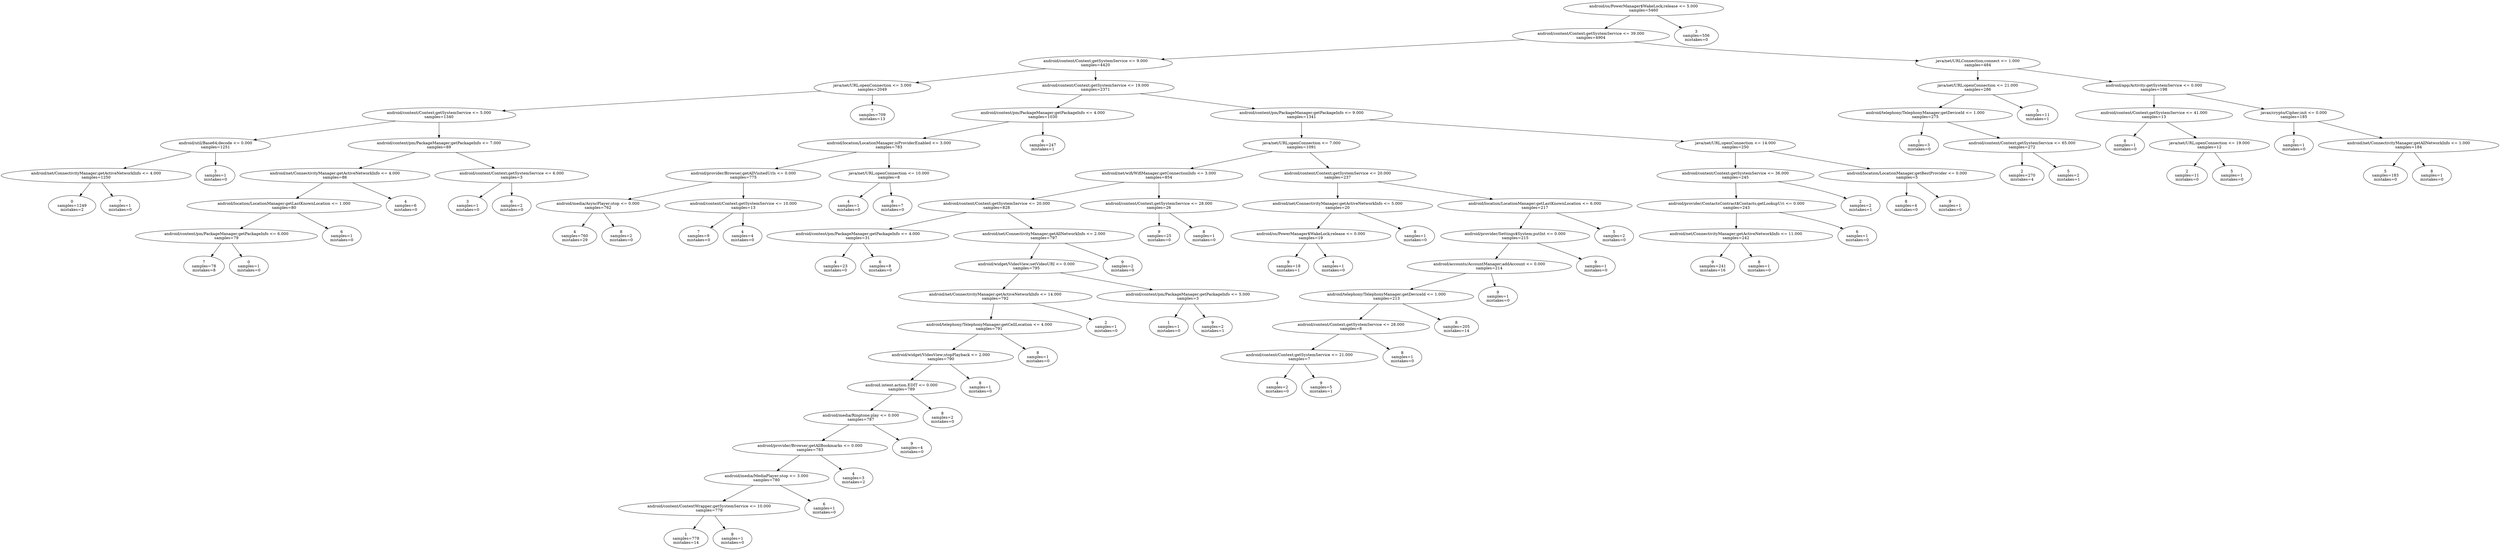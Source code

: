 digraph ClusteringTree {
n_0 [label="android/os/PowerManager$WakeLock;release <= 5.000
samples=\5460"];
n_1 [label="android/content/Context;getSystemService <= 39.000
samples=\4904"];
n_2 [label="3
samples=\556
mistakes=\0"];
n_3 [label="android/content/Context;getSystemService <= 9.000
samples=\4420"];
n_4 [label="java/net/URLConnection;connect <= 1.000
samples=\484"];
n_5 [label="java/net/URL;openConnection <= 3.000
samples=\2049"];
n_6 [label="android/content/Context;getSystemService <= 19.000
samples=\2371"];
n_7 [label="java/net/URL;openConnection <= 21.000
samples=\286"];
n_8 [label="android/app/Activity;getSystemService <= 0.000
samples=\198"];
n_9 [label="android/content/Context;getSystemService <= 5.000
samples=\1340"];
n_10 [label="7
samples=\709
mistakes=\13"];
n_11 [label="android/content/pm/PackageManager;getPackageInfo <= 4.000
samples=\1030"];
n_12 [label="android/content/pm/PackageManager;getPackageInfo <= 9.000
samples=\1341"];
n_13 [label="android/telephony/TelephonyManager;getDeviceId <= 1.000
samples=\275"];
n_14 [label="5
samples=\11
mistakes=\1"];
n_15 [label="android/content/Context;getSystemService <= 41.000
samples=\13"];
n_16 [label="javax/crypto/Cipher;init <= 0.000
samples=\185"];
n_17 [label="android/util/Base64;decode <= 0.000
samples=\1251"];
n_18 [label="android/content/pm/PackageManager;getPackageInfo <= 7.000
samples=\89"];
n_19 [label="android/location/LocationManager;isProviderEnabled <= 3.000
samples=\783"];
n_20 [label="6
samples=\247
mistakes=\1"];
n_21 [label="java/net/URL;openConnection <= 7.000
samples=\1091"];
n_22 [label="java/net/URL;openConnection <= 14.000
samples=\250"];
n_23 [label="1
samples=\3
mistakes=\0"];
n_24 [label="android/content/Context;getSystemService <= 65.000
samples=\272"];
n_25 [label="8
samples=\1
mistakes=\0"];
n_26 [label="java/net/URL;openConnection <= 19.000
samples=\12"];
n_27 [label="2
samples=\1
mistakes=\0"];
n_28 [label="android/net/ConnectivityManager;getAllNetworkInfo <= 1.000
samples=\184"];
n_29 [label="android/net/ConnectivityManager;getActiveNetworkInfo <= 4.000
samples=\1250"];
n_30 [label="3
samples=\1
mistakes=\0"];
n_31 [label="android/net/ConnectivityManager;getActiveNetworkInfo <= 4.000
samples=\86"];
n_32 [label="android/content/Context;getSystemService <= 6.000
samples=\3"];
n_33 [label="android/provider/Browser;getAllVisitedUrls <= 0.000
samples=\775"];
n_34 [label="java/net/URL;openConnection <= 10.000
samples=\8"];
n_35 [label="android/net/wifi/WifiManager;getConnectionInfo <= 3.000
samples=\854"];
n_36 [label="android/content/Context;getSystemService <= 20.000
samples=\237"];
n_37 [label="android/content/Context;getSystemService <= 36.000
samples=\245"];
n_38 [label="android/location/LocationManager;getBestProvider <= 0.000
samples=\5"];
n_39 [label="2
samples=\270
mistakes=\4"];
n_40 [label="5
samples=\2
mistakes=\1"];
n_41 [label="2
samples=\11
mistakes=\0"];
n_42 [label="5
samples=\1
mistakes=\0"];
n_43 [label="5
samples=\183
mistakes=\0"];
n_44 [label="8
samples=\1
mistakes=\0"];
n_45 [label="0
samples=\1249
mistakes=\2"];
n_46 [label="7
samples=\1
mistakes=\0"];
n_47 [label="android/location/LocationManager;getLastKnownLocation <= 1.000
samples=\80"];
n_48 [label="4
samples=\6
mistakes=\0"];
n_49 [label="3
samples=\1
mistakes=\0"];
n_50 [label="6
samples=\2
mistakes=\0"];
n_51 [label="android/media/AsyncPlayer;stop <= 0.000
samples=\762"];
n_52 [label="android/content/Context;getSystemService <= 10.000
samples=\13"];
n_53 [label="4
samples=\1
mistakes=\0"];
n_54 [label="8
samples=\7
mistakes=\0"];
n_55 [label="android/content/Context;getSystemService <= 20.000
samples=\828"];
n_56 [label="android/content/Context;getSystemService <= 28.000
samples=\26"];
n_57 [label="android/net/ConnectivityManager;getActiveNetworkInfo <= 5.000
samples=\20"];
n_58 [label="android/location/LocationManager;getLastKnownLocation <= 6.000
samples=\217"];
n_59 [label="android/provider/ContactsContract$Contacts;getLookupUri <= 0.000
samples=\243"];
n_60 [label="2
samples=\2
mistakes=\1"];
n_61 [label="8
samples=\4
mistakes=\0"];
n_62 [label="9
samples=\1
mistakes=\0"];
n_63 [label="android/content/pm/PackageManager;getPackageInfo <= 6.000
samples=\79"];
n_64 [label="6
samples=\1
mistakes=\0"];
n_65 [label="4
samples=\760
mistakes=\29"];
n_66 [label="8
samples=\2
mistakes=\0"];
n_67 [label="7
samples=\9
mistakes=\0"];
n_68 [label="4
samples=\4
mistakes=\0"];
n_69 [label="android/content/pm/PackageManager;getPackageInfo <= 4.000
samples=\31"];
n_70 [label="android/net/ConnectivityManager;getAllNetworkInfo <= 2.000
samples=\797"];
n_71 [label="9
samples=\25
mistakes=\0"];
n_72 [label="8
samples=\1
mistakes=\0"];
n_73 [label="android/os/PowerManager$WakeLock;release <= 0.000
samples=\19"];
n_74 [label="8
samples=\1
mistakes=\0"];
n_75 [label="android/provider/Settings$System;putInt <= 0.000
samples=\215"];
n_76 [label="5
samples=\2
mistakes=\0"];
n_77 [label="android/net/ConnectivityManager;getActiveNetworkInfo <= 11.000
samples=\242"];
n_78 [label="6
samples=\1
mistakes=\0"];
n_79 [label="7
samples=\78
mistakes=\8"];
n_80 [label="0
samples=\1
mistakes=\0"];
n_81 [label="4
samples=\23
mistakes=\0"];
n_82 [label="6
samples=\8
mistakes=\0"];
n_83 [label="android/widget/VideoView;setVideoURI <= 0.000
samples=\795"];
n_84 [label="9
samples=\2
mistakes=\0"];
n_85 [label="9
samples=\18
mistakes=\1"];
n_86 [label="4
samples=\1
mistakes=\0"];
n_87 [label="android/accounts/AccountManager;addAccount <= 0.000
samples=\214"];
n_88 [label="9
samples=\1
mistakes=\0"];
n_89 [label="9
samples=\241
mistakes=\16"];
n_90 [label="8
samples=\1
mistakes=\0"];
n_91 [label="android/net/ConnectivityManager;getActiveNetworkInfo <= 14.000
samples=\792"];
n_92 [label="android/content/pm/PackageManager;getPackageInfo <= 5.000
samples=\3"];
n_93 [label="android/telephony/TelephonyManager;getDeviceId <= 1.000
samples=\213"];
n_94 [label="9
samples=\1
mistakes=\0"];
n_95 [label="android/telephony/TelephonyManager;getCellLocation <= 4.000
samples=\791"];
n_96 [label="2
samples=\1
mistakes=\0"];
n_97 [label="1
samples=\1
mistakes=\0"];
n_98 [label="9
samples=\2
mistakes=\1"];
n_99 [label="android/content/Context;getSystemService <= 28.000
samples=\8"];
n_100 [label="8
samples=\205
mistakes=\14"];
n_101 [label="android/widget/VideoView;stopPlayback <= 2.000
samples=\790"];
n_102 [label="8
samples=\1
mistakes=\0"];
n_103 [label="android/content/Context;getSystemService <= 21.000
samples=\7"];
n_104 [label="8
samples=\1
mistakes=\0"];
n_105 [label="android.intent.action.EDIT <= 0.000
samples=\789"];
n_106 [label="8
samples=\1
mistakes=\0"];
n_107 [label="4
samples=\2
mistakes=\0"];
n_108 [label="9
samples=\5
mistakes=\1"];
n_109 [label="android/media/Ringtone;play <= 0.000
samples=\787"];
n_110 [label="8
samples=\2
mistakes=\0"];
n_111 [label="android/provider/Browser;getAllBookmarks <= 0.000
samples=\783"];
n_112 [label="9
samples=\4
mistakes=\0"];
n_113 [label="android/media/MediaPlayer;stop <= 3.000
samples=\780"];
n_114 [label="4
samples=\3
mistakes=\2"];
n_115 [label="android/content/ContextWrapper;getSystemService <= 10.000
samples=\779"];
n_116 [label="6
samples=\1
mistakes=\0"];
n_117 [label="1
samples=\778
mistakes=\14"];
n_118 [label="9
samples=\1
mistakes=\0"];
n_0 -> n_1;
n_0 -> n_2;
n_1 -> n_3;
n_1 -> n_4;
n_3 -> n_5;
n_3 -> n_6;
n_4 -> n_7;
n_4 -> n_8;
n_5 -> n_9;
n_5 -> n_10;
n_6 -> n_11;
n_6 -> n_12;
n_7 -> n_13;
n_7 -> n_14;
n_8 -> n_15;
n_8 -> n_16;
n_9 -> n_17;
n_9 -> n_18;
n_11 -> n_19;
n_11 -> n_20;
n_12 -> n_21;
n_12 -> n_22;
n_13 -> n_23;
n_13 -> n_24;
n_15 -> n_25;
n_15 -> n_26;
n_16 -> n_27;
n_16 -> n_28;
n_17 -> n_29;
n_17 -> n_30;
n_18 -> n_31;
n_18 -> n_32;
n_19 -> n_33;
n_19 -> n_34;
n_21 -> n_35;
n_21 -> n_36;
n_22 -> n_37;
n_22 -> n_38;
n_24 -> n_39;
n_24 -> n_40;
n_26 -> n_41;
n_26 -> n_42;
n_28 -> n_43;
n_28 -> n_44;
n_29 -> n_45;
n_29 -> n_46;
n_31 -> n_47;
n_31 -> n_48;
n_32 -> n_49;
n_32 -> n_50;
n_33 -> n_51;
n_33 -> n_52;
n_34 -> n_53;
n_34 -> n_54;
n_35 -> n_55;
n_35 -> n_56;
n_36 -> n_57;
n_36 -> n_58;
n_37 -> n_59;
n_37 -> n_60;
n_38 -> n_61;
n_38 -> n_62;
n_47 -> n_63;
n_47 -> n_64;
n_51 -> n_65;
n_51 -> n_66;
n_52 -> n_67;
n_52 -> n_68;
n_55 -> n_69;
n_55 -> n_70;
n_56 -> n_71;
n_56 -> n_72;
n_57 -> n_73;
n_57 -> n_74;
n_58 -> n_75;
n_58 -> n_76;
n_59 -> n_77;
n_59 -> n_78;
n_63 -> n_79;
n_63 -> n_80;
n_69 -> n_81;
n_69 -> n_82;
n_70 -> n_83;
n_70 -> n_84;
n_73 -> n_85;
n_73 -> n_86;
n_75 -> n_87;
n_75 -> n_88;
n_77 -> n_89;
n_77 -> n_90;
n_83 -> n_91;
n_83 -> n_92;
n_87 -> n_93;
n_87 -> n_94;
n_91 -> n_95;
n_91 -> n_96;
n_92 -> n_97;
n_92 -> n_98;
n_93 -> n_99;
n_93 -> n_100;
n_95 -> n_101;
n_95 -> n_102;
n_99 -> n_103;
n_99 -> n_104;
n_101 -> n_105;
n_101 -> n_106;
n_103 -> n_107;
n_103 -> n_108;
n_105 -> n_109;
n_105 -> n_110;
n_109 -> n_111;
n_109 -> n_112;
n_111 -> n_113;
n_111 -> n_114;
n_113 -> n_115;
n_113 -> n_116;
n_115 -> n_117;
n_115 -> n_118;
}
